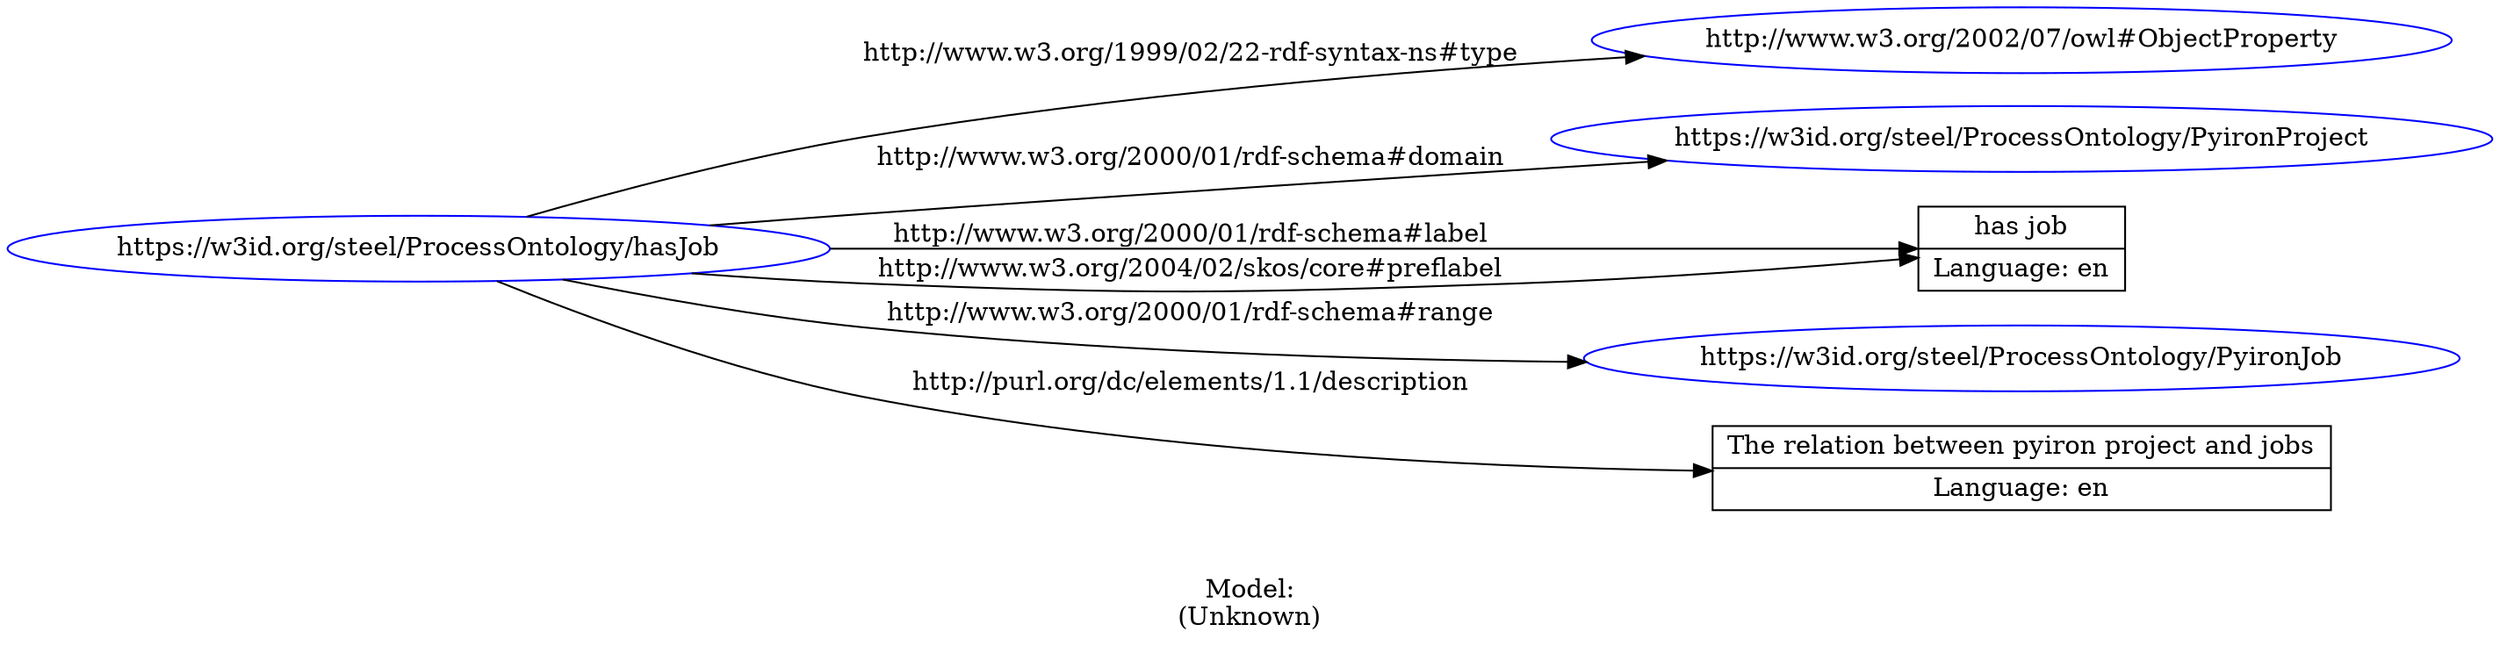 digraph {
	rankdir = LR;
	charset="utf-8";

	"Rhttps://w3id.org/steel/ProcessOntology/hasJob" -> "Rhttp://www.w3.org/2002/07/owl#ObjectProperty" [ label="http://www.w3.org/1999/02/22-rdf-syntax-ns#type" ];
	"Rhttps://w3id.org/steel/ProcessOntology/hasJob" -> "Rhttps://w3id.org/steel/ProcessOntology/PyironProject" [ label="http://www.w3.org/2000/01/rdf-schema#domain" ];
	"Rhttps://w3id.org/steel/ProcessOntology/hasJob" -> "Lhas job|Language: en" [ label="http://www.w3.org/2000/01/rdf-schema#label" ];
	"Rhttps://w3id.org/steel/ProcessOntology/hasJob" -> "Rhttps://w3id.org/steel/ProcessOntology/PyironJob" [ label="http://www.w3.org/2000/01/rdf-schema#range" ];
	"Rhttps://w3id.org/steel/ProcessOntology/hasJob" -> "LThe relation between pyiron project and jobs|Language: en" [ label="http://purl.org/dc/elements/1.1/description" ];
	"Rhttps://w3id.org/steel/ProcessOntology/hasJob" -> "Lhas job|Language: en" [ label="http://www.w3.org/2004/02/skos/core#preflabel" ];

	// Resources
	"Rhttps://w3id.org/steel/ProcessOntology/hasJob" [ label="https://w3id.org/steel/ProcessOntology/hasJob", shape = ellipse, color = blue ];
	"Rhttp://www.w3.org/2002/07/owl#ObjectProperty" [ label="http://www.w3.org/2002/07/owl#ObjectProperty", shape = ellipse, color = blue ];
	"Rhttps://w3id.org/steel/ProcessOntology/PyironProject" [ label="https://w3id.org/steel/ProcessOntology/PyironProject", shape = ellipse, color = blue ];
	"Rhttps://w3id.org/steel/ProcessOntology/PyironJob" [ label="https://w3id.org/steel/ProcessOntology/PyironJob", shape = ellipse, color = blue ];

	// Anonymous nodes

	// Literals
	"Lhas job|Language: en" [ label="has job|Language: en", shape = record ];
	"LThe relation between pyiron project and jobs|Language: en" [ label="The relation between pyiron project and jobs|Language: en", shape = record ];

	label="\n\nModel:\n(Unknown)";
}

